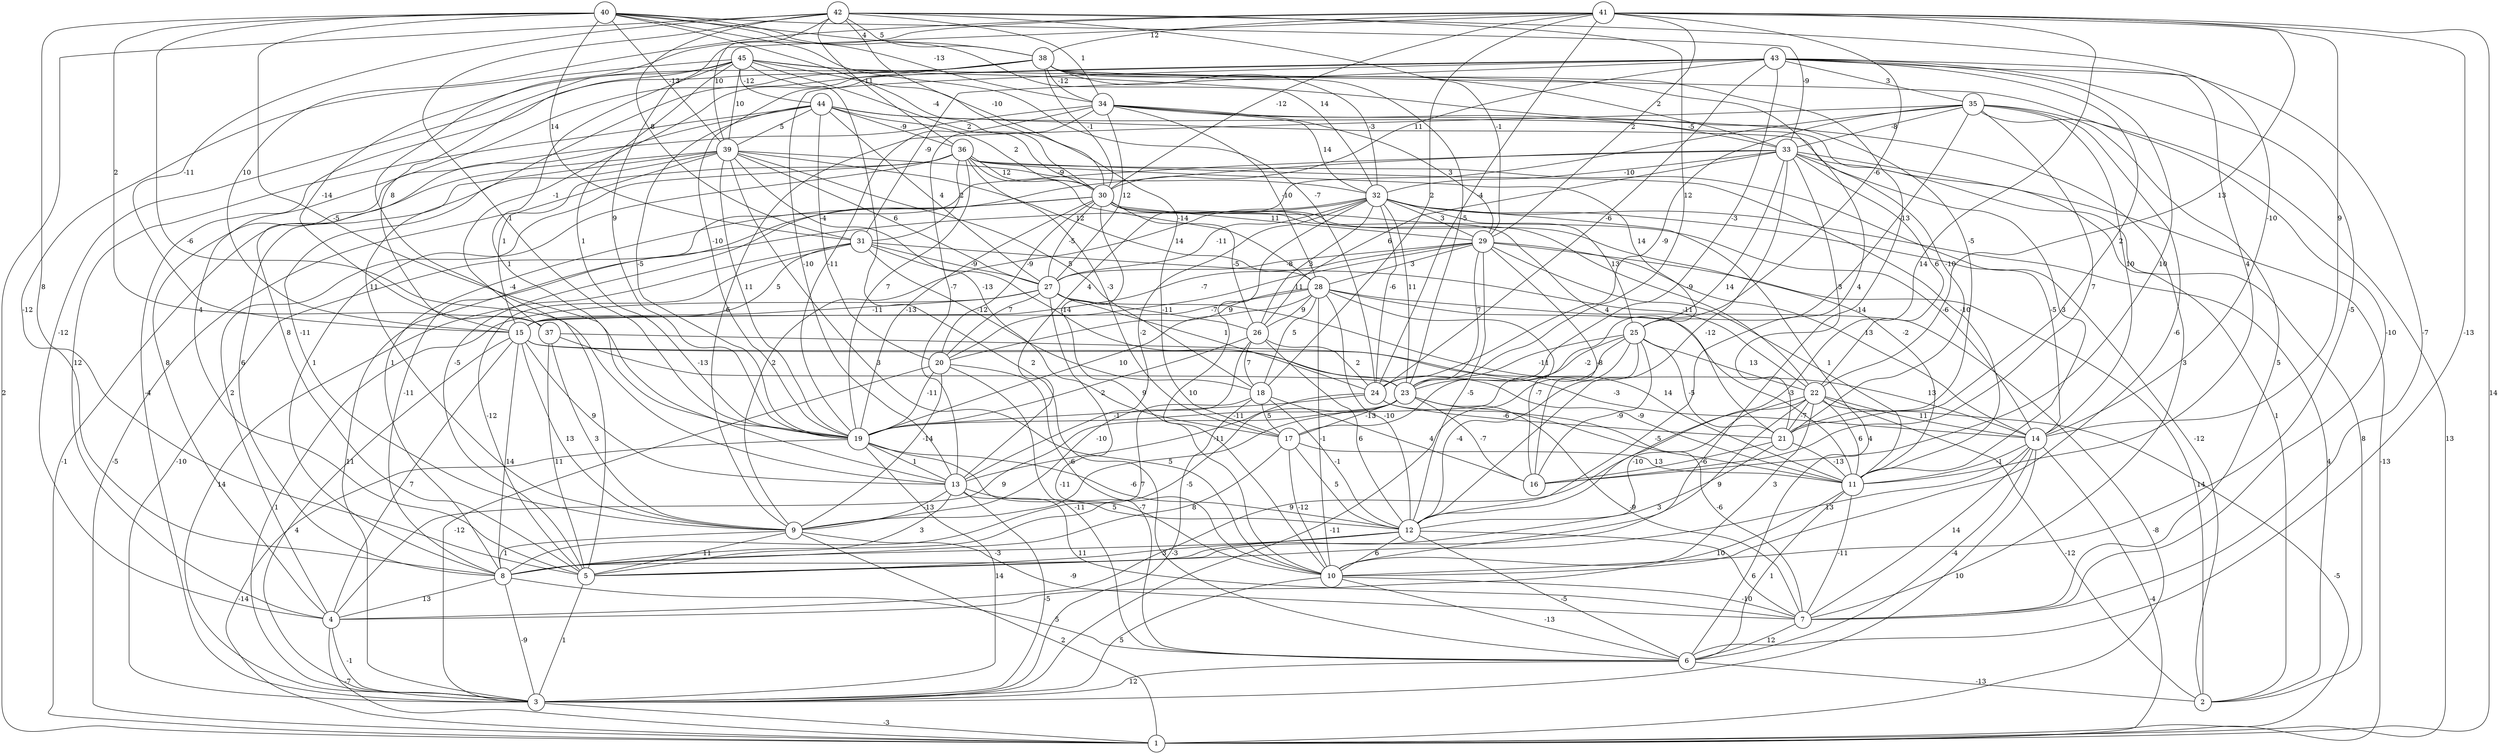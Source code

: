 graph { 
	 fontname="Helvetica,Arial,sans-serif" 
	 node [shape = circle]; 
	 45 -- 6 [label = "2"];
	 45 -- 7 [label = "-10"];
	 45 -- 8 [label = "-12"];
	 45 -- 13 [label = "1"];
	 45 -- 15 [label = "-14"];
	 45 -- 17 [label = "14"];
	 45 -- 19 [label = "1"];
	 45 -- 21 [label = "-5"];
	 45 -- 30 [label = "2"];
	 45 -- 37 [label = "8"];
	 45 -- 39 [label = "10"];
	 45 -- 44 [label = "-12"];
	 44 -- 2 [label = "1"];
	 44 -- 4 [label = "12"];
	 44 -- 5 [label = "8"];
	 44 -- 19 [label = "-5"];
	 44 -- 20 [label = "-4"];
	 44 -- 21 [label = "-10"];
	 44 -- 27 [label = "4"];
	 44 -- 30 [label = "2"];
	 44 -- 36 [label = "-9"];
	 44 -- 39 [label = "5"];
	 43 -- 7 [label = "-7"];
	 43 -- 10 [label = "-5"];
	 43 -- 11 [label = "4"];
	 43 -- 13 [label = "-10"];
	 43 -- 16 [label = "10"];
	 43 -- 19 [label = "-10"];
	 43 -- 21 [label = "2"];
	 43 -- 23 [label = "-3"];
	 43 -- 24 [label = "-6"];
	 43 -- 30 [label = "11"];
	 43 -- 31 [label = "-9"];
	 43 -- 35 [label = "3"];
	 43 -- 37 [label = "-1"];
	 42 -- 1 [label = "2"];
	 42 -- 14 [label = "-10"];
	 42 -- 15 [label = "-11"];
	 42 -- 19 [label = "1"];
	 42 -- 23 [label = "12"];
	 42 -- 29 [label = "-1"];
	 42 -- 30 [label = "-10"];
	 42 -- 31 [label = "8"];
	 42 -- 34 [label = "1"];
	 42 -- 36 [label = "11"];
	 42 -- 38 [label = "5"];
	 42 -- 39 [label = "10"];
	 41 -- 1 [label = "14"];
	 41 -- 5 [label = "-4"];
	 41 -- 6 [label = "-13"];
	 41 -- 12 [label = "14"];
	 41 -- 14 [label = "9"];
	 41 -- 15 [label = "10"];
	 41 -- 18 [label = "2"];
	 41 -- 19 [label = "9"];
	 41 -- 22 [label = "13"];
	 41 -- 24 [label = "-4"];
	 41 -- 25 [label = "-6"];
	 41 -- 29 [label = "2"];
	 41 -- 30 [label = "-12"];
	 41 -- 38 [label = "12"];
	 40 -- 5 [label = "8"];
	 40 -- 13 [label = "-6"];
	 40 -- 19 [label = "-5"];
	 40 -- 24 [label = "-7"];
	 40 -- 30 [label = "-4"];
	 40 -- 31 [label = "14"];
	 40 -- 32 [label = "14"];
	 40 -- 33 [label = "-9"];
	 40 -- 34 [label = "-13"];
	 40 -- 37 [label = "2"];
	 40 -- 38 [label = "4"];
	 40 -- 39 [label = "-13"];
	 39 -- 1 [label = "-1"];
	 39 -- 8 [label = "6"];
	 39 -- 9 [label = "-11"];
	 39 -- 10 [label = "3"];
	 39 -- 15 [label = "1"];
	 39 -- 17 [label = "-13"];
	 39 -- 18 [label = "5"];
	 39 -- 19 [label = "11"];
	 39 -- 27 [label = "6"];
	 39 -- 28 [label = "12"];
	 39 -- 32 [label = "-9"];
	 38 -- 3 [label = "-4"];
	 38 -- 4 [label = "-12"];
	 38 -- 5 [label = "-4"];
	 38 -- 9 [label = "11"];
	 38 -- 10 [label = "-14"];
	 38 -- 12 [label = "4"];
	 38 -- 23 [label = "-5"];
	 38 -- 30 [label = "-1"];
	 38 -- 32 [label = "-3"];
	 38 -- 33 [label = "2"];
	 38 -- 34 [label = "-12"];
	 37 -- 5 [label = "11"];
	 37 -- 9 [label = "3"];
	 37 -- 14 [label = "-3"];
	 37 -- 23 [label = "-13"];
	 36 -- 1 [label = "-5"];
	 36 -- 2 [label = "-12"];
	 36 -- 4 [label = "2"];
	 36 -- 8 [label = "1"];
	 36 -- 11 [label = "-10"];
	 36 -- 17 [label = "-3"];
	 36 -- 19 [label = "7"];
	 36 -- 25 [label = "14"];
	 36 -- 28 [label = "-14"];
	 36 -- 30 [label = "12"];
	 36 -- 31 [label = "2"];
	 35 -- 1 [label = "13"];
	 35 -- 7 [label = "5"];
	 35 -- 9 [label = "-6"];
	 35 -- 10 [label = "-6"];
	 35 -- 13 [label = "4"];
	 35 -- 14 [label = "10"];
	 35 -- 16 [label = "7"];
	 35 -- 24 [label = "-9"];
	 35 -- 25 [label = "-13"];
	 35 -- 33 [label = "-8"];
	 34 -- 4 [label = "8"];
	 34 -- 7 [label = "3"];
	 34 -- 13 [label = "-7"];
	 34 -- 19 [label = "-11"];
	 34 -- 27 [label = "12"];
	 34 -- 28 [label = "-10"];
	 34 -- 29 [label = "3"];
	 34 -- 32 [label = "14"];
	 34 -- 33 [label = "-5"];
	 33 -- 1 [label = "-13"];
	 33 -- 2 [label = "8"];
	 33 -- 5 [label = "-5"];
	 33 -- 8 [label = "1"];
	 33 -- 11 [label = "3"];
	 33 -- 12 [label = "-12"];
	 33 -- 17 [label = "14"];
	 33 -- 21 [label = "3"];
	 33 -- 22 [label = "6"];
	 33 -- 26 [label = "6"];
	 33 -- 32 [label = "-10"];
	 32 -- 2 [label = "4"];
	 32 -- 3 [label = "11"];
	 32 -- 6 [label = "4"];
	 32 -- 9 [label = "2"];
	 32 -- 10 [label = "10"];
	 32 -- 13 [label = "-2"];
	 32 -- 14 [label = "-5"];
	 32 -- 23 [label = "11"];
	 32 -- 24 [label = "-6"];
	 32 -- 25 [label = "13"];
	 32 -- 26 [label = "3"];
	 32 -- 27 [label = "-11"];
	 32 -- 29 [label = "3"];
	 31 -- 3 [label = "14"];
	 31 -- 5 [label = "-12"];
	 31 -- 15 [label = "5"];
	 31 -- 18 [label = "-12"];
	 31 -- 22 [label = "-11"];
	 31 -- 23 [label = "-14"];
	 31 -- 27 [label = "-9"];
	 30 -- 3 [label = "-10"];
	 30 -- 8 [label = "-11"];
	 30 -- 10 [label = "9"];
	 30 -- 11 [label = "-2"];
	 30 -- 14 [label = "-6"];
	 30 -- 19 [label = "-13"];
	 30 -- 20 [label = "-9"];
	 30 -- 21 [label = "4"];
	 30 -- 22 [label = "-9"];
	 30 -- 26 [label = "-5"];
	 30 -- 27 [label = "-5"];
	 30 -- 29 [label = "11"];
	 29 -- 2 [label = "14"];
	 29 -- 11 [label = "1"];
	 29 -- 12 [label = "-5"];
	 29 -- 14 [label = "13"];
	 29 -- 15 [label = "-7"];
	 29 -- 16 [label = "-8"];
	 29 -- 20 [label = "11"];
	 29 -- 23 [label = "7"];
	 29 -- 27 [label = "-8"];
	 29 -- 28 [label = "3"];
	 28 -- 1 [label = "-8"];
	 28 -- 10 [label = "-1"];
	 28 -- 11 [label = "-3"];
	 28 -- 12 [label = "-10"];
	 28 -- 15 [label = "-7"];
	 28 -- 16 [label = "-7"];
	 28 -- 18 [label = "5"];
	 28 -- 19 [label = "10"];
	 28 -- 20 [label = "9"];
	 28 -- 26 [label = "9"];
	 27 -- 3 [label = "1"];
	 27 -- 6 [label = "-11"];
	 27 -- 11 [label = "14"];
	 27 -- 15 [label = "-11"];
	 27 -- 20 [label = "7"];
	 27 -- 24 [label = "1"];
	 27 -- 26 [label = "-11"];
	 26 -- 9 [label = "-10"];
	 26 -- 12 [label = "6"];
	 26 -- 18 [label = "7"];
	 26 -- 19 [label = "2"];
	 26 -- 24 [label = "2"];
	 25 -- 3 [label = "-11"];
	 25 -- 4 [label = "9"];
	 25 -- 12 [label = "-4"];
	 25 -- 16 [label = "-9"];
	 25 -- 21 [label = "-5"];
	 25 -- 22 [label = "13"];
	 25 -- 23 [label = "-2"];
	 25 -- 24 [label = "-11"];
	 24 -- 7 [label = "-6"];
	 24 -- 8 [label = "-5"];
	 24 -- 19 [label = "-1"];
	 24 -- 21 [label = "-6"];
	 23 -- 7 [label = "-9"];
	 23 -- 9 [label = "5"];
	 23 -- 11 [label = "-5"];
	 23 -- 13 [label = "-11"];
	 23 -- 16 [label = "-7"];
	 23 -- 17 [label = "-13"];
	 23 -- 19 [label = "-11"];
	 22 -- 1 [label = "-5"];
	 22 -- 2 [label = "-12"];
	 22 -- 4 [label = "9"];
	 22 -- 5 [label = "9"];
	 22 -- 10 [label = "3"];
	 22 -- 11 [label = "6"];
	 22 -- 12 [label = "-10"];
	 22 -- 14 [label = "11"];
	 22 -- 21 [label = "-7"];
	 21 -- 8 [label = "3"];
	 21 -- 11 [label = "-13"];
	 21 -- 16 [label = "-6"];
	 20 -- 3 [label = "-12"];
	 20 -- 6 [label = "-11"];
	 20 -- 9 [label = "-14"];
	 20 -- 10 [label = "-6"];
	 20 -- 19 [label = "-11"];
	 19 -- 1 [label = "-14"];
	 19 -- 3 [label = "14"];
	 19 -- 10 [label = "-7"];
	 19 -- 12 [label = "-6"];
	 19 -- 13 [label = "1"];
	 18 -- 3 [label = "-3"];
	 18 -- 8 [label = "7"];
	 18 -- 12 [label = "-1"];
	 18 -- 16 [label = "4"];
	 18 -- 17 [label = "5"];
	 17 -- 8 [label = "8"];
	 17 -- 10 [label = "-12"];
	 17 -- 11 [label = "13"];
	 17 -- 12 [label = "5"];
	 15 -- 3 [label = "4"];
	 15 -- 4 [label = "7"];
	 15 -- 8 [label = "14"];
	 15 -- 9 [label = "13"];
	 15 -- 11 [label = "-9"];
	 15 -- 13 [label = "9"];
	 15 -- 14 [label = "13"];
	 14 -- 1 [label = "-4"];
	 14 -- 3 [label = "10"];
	 14 -- 5 [label = "13"];
	 14 -- 6 [label = "-4"];
	 14 -- 7 [label = "14"];
	 14 -- 11 [label = "-1"];
	 13 -- 3 [label = "-5"];
	 13 -- 5 [label = "3"];
	 13 -- 7 [label = "11"];
	 13 -- 9 [label = "-13"];
	 13 -- 12 [label = "5"];
	 12 -- 5 [label = "3"];
	 12 -- 6 [label = "-5"];
	 12 -- 7 [label = "6"];
	 12 -- 8 [label = "-3"];
	 12 -- 10 [label = "6"];
	 11 -- 4 [label = "10"];
	 11 -- 6 [label = "1"];
	 11 -- 7 [label = "-11"];
	 10 -- 3 [label = "5"];
	 10 -- 6 [label = "-13"];
	 10 -- 7 [label = "-10"];
	 9 -- 1 [label = "2"];
	 9 -- 5 [label = "11"];
	 9 -- 7 [label = "-9"];
	 9 -- 8 [label = "1"];
	 8 -- 3 [label = "-9"];
	 8 -- 4 [label = "13"];
	 8 -- 6 [label = "5"];
	 7 -- 6 [label = "12"];
	 6 -- 2 [label = "-13"];
	 6 -- 3 [label = "12"];
	 5 -- 3 [label = "1"];
	 4 -- 1 [label = "-7"];
	 4 -- 3 [label = "-1"];
	 3 -- 1 [label = "-3"];
	 1;
	 2;
	 3;
	 4;
	 5;
	 6;
	 7;
	 8;
	 9;
	 10;
	 11;
	 12;
	 13;
	 14;
	 15;
	 16;
	 17;
	 18;
	 19;
	 20;
	 21;
	 22;
	 23;
	 24;
	 25;
	 26;
	 27;
	 28;
	 29;
	 30;
	 31;
	 32;
	 33;
	 34;
	 35;
	 36;
	 37;
	 38;
	 39;
	 40;
	 41;
	 42;
	 43;
	 44;
	 45;
}
